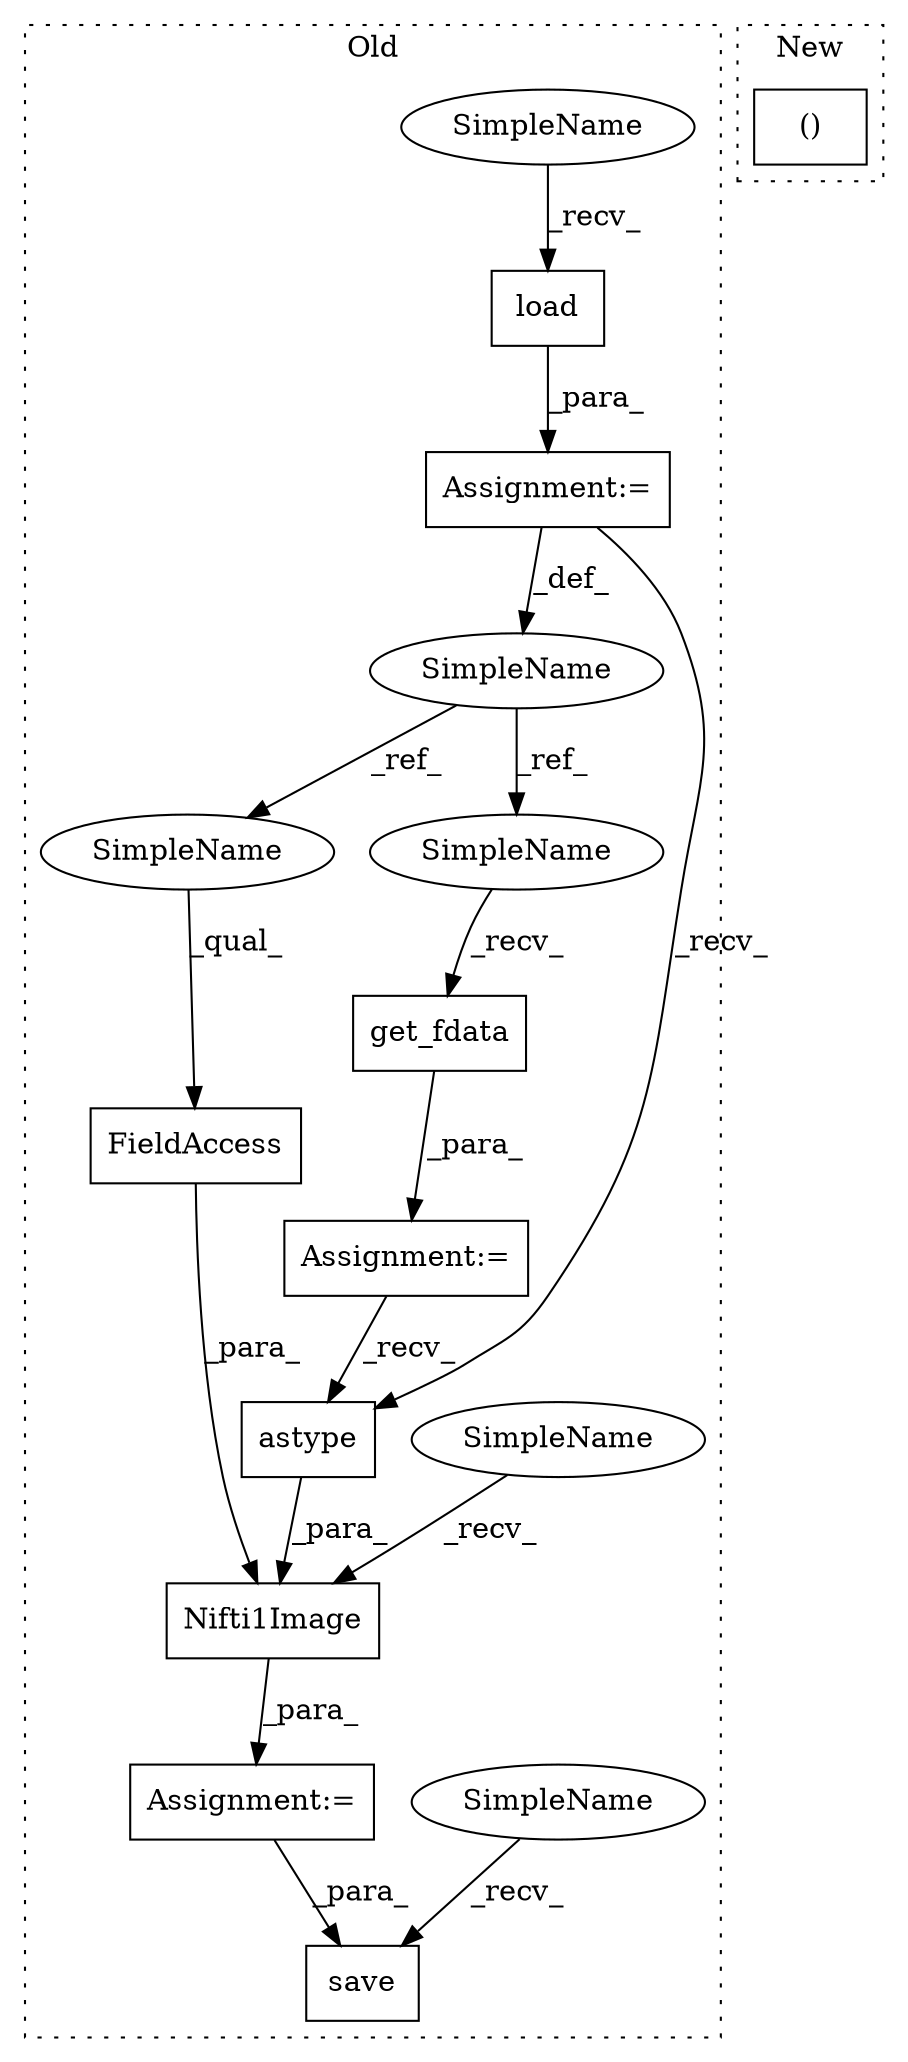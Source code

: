digraph G {
subgraph cluster0 {
1 [label="Nifti1Image" a="32" s="1628,1679" l="12,1" shape="box"];
3 [label="Assignment:=" a="7" s="1619" l="1" shape="box"];
4 [label="Assignment:=" a="7" s="1449" l="1" shape="box"];
5 [label="Assignment:=" a="7" s="1411" l="1" shape="box"];
6 [label="save" a="32" s="1745,1768" l="5,1" shape="box"];
7 [label="load" a="32" s="1420,1434" l="5,1" shape="box"];
8 [label="FieldAccess" a="22" s="1665" l="14" shape="box"];
9 [label="get_fdata" a="32" s="1458" l="11" shape="box"];
10 [label="SimpleName" a="42" s="1404" l="7" shape="ellipse"];
11 [label="astype" a="32" s="1645,1663" l="7,1" shape="box"];
12 [label="SimpleName" a="42" s="1450" l="7" shape="ellipse"];
13 [label="SimpleName" a="42" s="1665" l="7" shape="ellipse"];
14 [label="SimpleName" a="42" s="1620" l="7" shape="ellipse"];
15 [label="SimpleName" a="42" s="1737" l="7" shape="ellipse"];
16 [label="SimpleName" a="42" s="1412" l="7" shape="ellipse"];
label = "Old";
style="dotted";
}
subgraph cluster1 {
2 [label="()" a="106" s="1425" l="25" shape="box"];
label = "New";
style="dotted";
}
1 -> 3 [label="_para_"];
3 -> 6 [label="_para_"];
4 -> 11 [label="_recv_"];
5 -> 10 [label="_def_"];
5 -> 11 [label="_recv_"];
7 -> 5 [label="_para_"];
8 -> 1 [label="_para_"];
9 -> 4 [label="_para_"];
10 -> 13 [label="_ref_"];
10 -> 12 [label="_ref_"];
11 -> 1 [label="_para_"];
12 -> 9 [label="_recv_"];
13 -> 8 [label="_qual_"];
14 -> 1 [label="_recv_"];
15 -> 6 [label="_recv_"];
16 -> 7 [label="_recv_"];
}